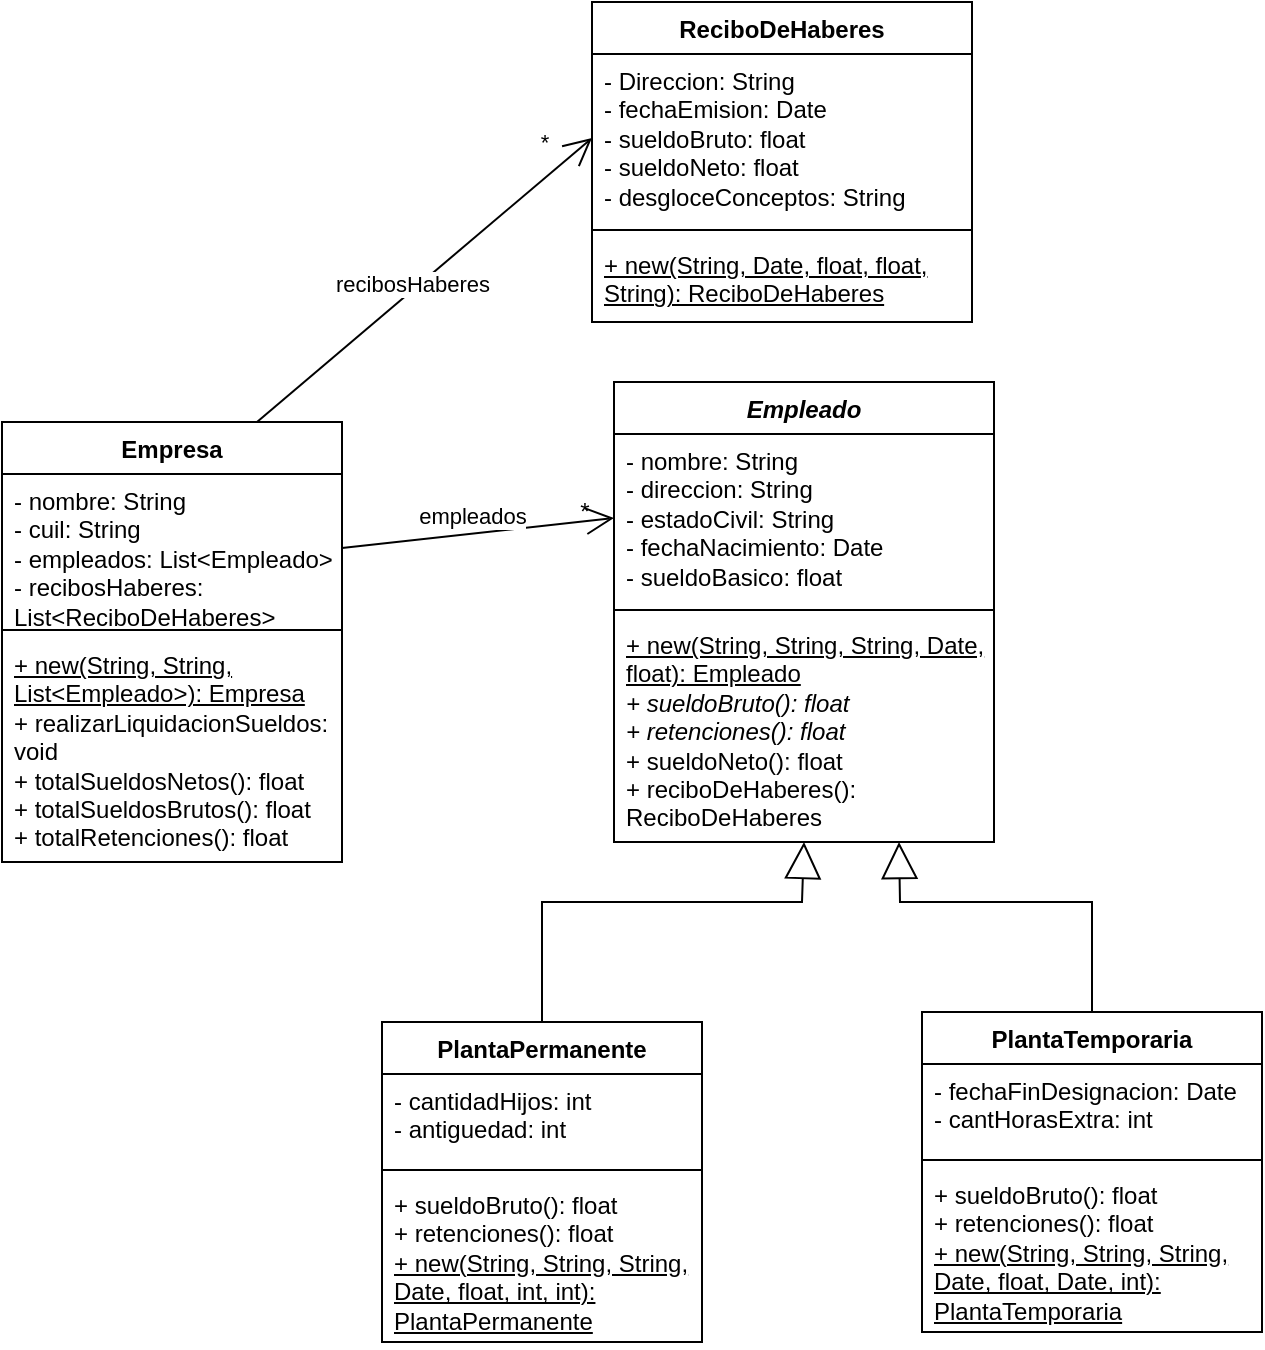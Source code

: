 <mxfile version="28.1.2">
  <diagram name="Page-1" id="5ffwMkhqinYpKWMneAhO">
    <mxGraphModel dx="1722" dy="1590" grid="1" gridSize="10" guides="1" tooltips="1" connect="1" arrows="1" fold="1" page="1" pageScale="1" pageWidth="850" pageHeight="1100" math="0" shadow="0">
      <root>
        <mxCell id="0" />
        <mxCell id="1" parent="0" />
        <mxCell id="J42q6f2a1OvCjdQg6M31-1" value="Empresa" style="swimlane;fontStyle=1;align=center;verticalAlign=top;childLayout=stackLayout;horizontal=1;startSize=26;horizontalStack=0;resizeParent=1;resizeParentMax=0;resizeLast=0;collapsible=1;marginBottom=0;whiteSpace=wrap;html=1;" parent="1" vertex="1">
          <mxGeometry x="-20" y="120" width="170" height="220" as="geometry" />
        </mxCell>
        <mxCell id="J42q6f2a1OvCjdQg6M31-2" value="- nombre: String&lt;br&gt;- cuil: String&lt;br&gt;- empleados: List&amp;lt;Empleado&amp;gt;&lt;br&gt;- recibosHaberes: List&amp;lt;ReciboDeHaberes&amp;gt;" style="text;strokeColor=none;fillColor=none;align=left;verticalAlign=top;spacingLeft=4;spacingRight=4;overflow=hidden;rotatable=0;points=[[0,0.5],[1,0.5]];portConstraint=eastwest;whiteSpace=wrap;html=1;" parent="J42q6f2a1OvCjdQg6M31-1" vertex="1">
          <mxGeometry y="26" width="170" height="74" as="geometry" />
        </mxCell>
        <mxCell id="J42q6f2a1OvCjdQg6M31-3" value="" style="line;strokeWidth=1;fillColor=none;align=left;verticalAlign=middle;spacingTop=-1;spacingLeft=3;spacingRight=3;rotatable=0;labelPosition=right;points=[];portConstraint=eastwest;strokeColor=inherit;" parent="J42q6f2a1OvCjdQg6M31-1" vertex="1">
          <mxGeometry y="100" width="170" height="8" as="geometry" />
        </mxCell>
        <mxCell id="J42q6f2a1OvCjdQg6M31-4" value="&lt;u&gt;+ new(String, String, List&amp;lt;Empleado&amp;gt;): Empresa&lt;/u&gt;&lt;br&gt;+ realizarLiquidacionSueldos: void&lt;br&gt;+ totalSueldosNetos(): float&lt;br&gt;+ totalSueldosBrutos(): float&lt;br&gt;+ totalRetenciones(): float" style="text;strokeColor=none;fillColor=none;align=left;verticalAlign=top;spacingLeft=4;spacingRight=4;overflow=hidden;rotatable=0;points=[[0,0.5],[1,0.5]];portConstraint=eastwest;whiteSpace=wrap;html=1;" parent="J42q6f2a1OvCjdQg6M31-1" vertex="1">
          <mxGeometry y="108" width="170" height="112" as="geometry" />
        </mxCell>
        <mxCell id="J42q6f2a1OvCjdQg6M31-5" value="&lt;div&gt;&lt;i&gt;Empleado&lt;/i&gt;&lt;/div&gt;" style="swimlane;fontStyle=1;align=center;verticalAlign=top;childLayout=stackLayout;horizontal=1;startSize=26;horizontalStack=0;resizeParent=1;resizeParentMax=0;resizeLast=0;collapsible=1;marginBottom=0;whiteSpace=wrap;html=1;" parent="1" vertex="1">
          <mxGeometry x="286" y="100" width="190" height="230" as="geometry" />
        </mxCell>
        <mxCell id="J42q6f2a1OvCjdQg6M31-6" value="- nombre: String&lt;br&gt;- direccion: String&lt;br&gt;- estadoCivil: String&lt;br&gt;- fechaNacimiento: Date&lt;br&gt;- sueldoBasico: float" style="text;strokeColor=none;fillColor=none;align=left;verticalAlign=top;spacingLeft=4;spacingRight=4;overflow=hidden;rotatable=0;points=[[0,0.5],[1,0.5]];portConstraint=eastwest;whiteSpace=wrap;html=1;" parent="J42q6f2a1OvCjdQg6M31-5" vertex="1">
          <mxGeometry y="26" width="190" height="84" as="geometry" />
        </mxCell>
        <mxCell id="J42q6f2a1OvCjdQg6M31-7" value="" style="line;strokeWidth=1;fillColor=none;align=left;verticalAlign=middle;spacingTop=-1;spacingLeft=3;spacingRight=3;rotatable=0;labelPosition=right;points=[];portConstraint=eastwest;strokeColor=inherit;" parent="J42q6f2a1OvCjdQg6M31-5" vertex="1">
          <mxGeometry y="110" width="190" height="8" as="geometry" />
        </mxCell>
        <mxCell id="J42q6f2a1OvCjdQg6M31-8" value="&lt;u&gt;+ new(String, String, String, Date, float): Empleado&lt;/u&gt;&lt;br&gt;&lt;i&gt;+ sueldoBruto(): float&lt;br&gt;+ retenciones(): float&lt;/i&gt;&lt;br&gt;+ sueldoNeto(): float&lt;br&gt;+ reciboDeHaberes(): ReciboDeHaberes&lt;div&gt;&lt;br/&gt;&lt;/div&gt;" style="text;strokeColor=none;fillColor=none;align=left;verticalAlign=top;spacingLeft=4;spacingRight=4;overflow=hidden;rotatable=0;points=[[0,0.5],[1,0.5]];portConstraint=eastwest;whiteSpace=wrap;html=1;" parent="J42q6f2a1OvCjdQg6M31-5" vertex="1">
          <mxGeometry y="118" width="190" height="112" as="geometry" />
        </mxCell>
        <mxCell id="J42q6f2a1OvCjdQg6M31-9" value="ReciboDeHaberes" style="swimlane;fontStyle=1;align=center;verticalAlign=top;childLayout=stackLayout;horizontal=1;startSize=26;horizontalStack=0;resizeParent=1;resizeParentMax=0;resizeLast=0;collapsible=1;marginBottom=0;whiteSpace=wrap;html=1;" parent="1" vertex="1">
          <mxGeometry x="275" y="-90" width="190" height="160" as="geometry" />
        </mxCell>
        <mxCell id="J42q6f2a1OvCjdQg6M31-10" value="- Direccion: String&lt;br&gt;- fechaEmision: Date&lt;br&gt;&lt;div&gt;- sueldoBruto: float&lt;/div&gt;&lt;div&gt;- sueldoNeto: float&lt;br&gt;- desgloceConceptos: String&lt;/div&gt;" style="text;strokeColor=none;fillColor=none;align=left;verticalAlign=top;spacingLeft=4;spacingRight=4;overflow=hidden;rotatable=0;points=[[0,0.5],[1,0.5]];portConstraint=eastwest;whiteSpace=wrap;html=1;" parent="J42q6f2a1OvCjdQg6M31-9" vertex="1">
          <mxGeometry y="26" width="190" height="84" as="geometry" />
        </mxCell>
        <mxCell id="J42q6f2a1OvCjdQg6M31-11" value="" style="line;strokeWidth=1;fillColor=none;align=left;verticalAlign=middle;spacingTop=-1;spacingLeft=3;spacingRight=3;rotatable=0;labelPosition=right;points=[];portConstraint=eastwest;strokeColor=inherit;" parent="J42q6f2a1OvCjdQg6M31-9" vertex="1">
          <mxGeometry y="110" width="190" height="8" as="geometry" />
        </mxCell>
        <mxCell id="J42q6f2a1OvCjdQg6M31-12" value="&lt;u&gt;+ new(String, Date, float, float, String): ReciboDeHaberes&lt;/u&gt;" style="text;strokeColor=none;fillColor=none;align=left;verticalAlign=top;spacingLeft=4;spacingRight=4;overflow=hidden;rotatable=0;points=[[0,0.5],[1,0.5]];portConstraint=eastwest;whiteSpace=wrap;html=1;" parent="J42q6f2a1OvCjdQg6M31-9" vertex="1">
          <mxGeometry y="118" width="190" height="42" as="geometry" />
        </mxCell>
        <mxCell id="J42q6f2a1OvCjdQg6M31-13" value="PlantaPermanente" style="swimlane;fontStyle=1;align=center;verticalAlign=top;childLayout=stackLayout;horizontal=1;startSize=26;horizontalStack=0;resizeParent=1;resizeParentMax=0;resizeLast=0;collapsible=1;marginBottom=0;whiteSpace=wrap;html=1;" parent="1" vertex="1">
          <mxGeometry x="170" y="420" width="160" height="160" as="geometry" />
        </mxCell>
        <mxCell id="J42q6f2a1OvCjdQg6M31-14" value="- cantidadHijos: int&lt;br&gt;- antiguedad: int" style="text;strokeColor=none;fillColor=none;align=left;verticalAlign=top;spacingLeft=4;spacingRight=4;overflow=hidden;rotatable=0;points=[[0,0.5],[1,0.5]];portConstraint=eastwest;whiteSpace=wrap;html=1;" parent="J42q6f2a1OvCjdQg6M31-13" vertex="1">
          <mxGeometry y="26" width="160" height="44" as="geometry" />
        </mxCell>
        <mxCell id="J42q6f2a1OvCjdQg6M31-15" value="" style="line;strokeWidth=1;fillColor=none;align=left;verticalAlign=middle;spacingTop=-1;spacingLeft=3;spacingRight=3;rotatable=0;labelPosition=right;points=[];portConstraint=eastwest;strokeColor=inherit;" parent="J42q6f2a1OvCjdQg6M31-13" vertex="1">
          <mxGeometry y="70" width="160" height="8" as="geometry" />
        </mxCell>
        <mxCell id="J42q6f2a1OvCjdQg6M31-16" value="+ sueldoBruto(): float&lt;br&gt;+ retenciones(): float&lt;br&gt;&lt;u&gt;+ new(String, String, String, Date, float, int, int): PlantaPermanente&lt;/u&gt;" style="text;strokeColor=none;fillColor=none;align=left;verticalAlign=top;spacingLeft=4;spacingRight=4;overflow=hidden;rotatable=0;points=[[0,0.5],[1,0.5]];portConstraint=eastwest;whiteSpace=wrap;html=1;" parent="J42q6f2a1OvCjdQg6M31-13" vertex="1">
          <mxGeometry y="78" width="160" height="82" as="geometry" />
        </mxCell>
        <mxCell id="J42q6f2a1OvCjdQg6M31-17" value="PlantaTemporaria" style="swimlane;fontStyle=1;align=center;verticalAlign=top;childLayout=stackLayout;horizontal=1;startSize=26;horizontalStack=0;resizeParent=1;resizeParentMax=0;resizeLast=0;collapsible=1;marginBottom=0;whiteSpace=wrap;html=1;" parent="1" vertex="1">
          <mxGeometry x="440" y="415" width="170" height="160" as="geometry" />
        </mxCell>
        <mxCell id="J42q6f2a1OvCjdQg6M31-18" value="- fechaFinDesignacion: Date&lt;br&gt;- cantHorasExtra: int" style="text;strokeColor=none;fillColor=none;align=left;verticalAlign=top;spacingLeft=4;spacingRight=4;overflow=hidden;rotatable=0;points=[[0,0.5],[1,0.5]];portConstraint=eastwest;whiteSpace=wrap;html=1;" parent="J42q6f2a1OvCjdQg6M31-17" vertex="1">
          <mxGeometry y="26" width="170" height="44" as="geometry" />
        </mxCell>
        <mxCell id="J42q6f2a1OvCjdQg6M31-19" value="" style="line;strokeWidth=1;fillColor=none;align=left;verticalAlign=middle;spacingTop=-1;spacingLeft=3;spacingRight=3;rotatable=0;labelPosition=right;points=[];portConstraint=eastwest;strokeColor=inherit;" parent="J42q6f2a1OvCjdQg6M31-17" vertex="1">
          <mxGeometry y="70" width="170" height="8" as="geometry" />
        </mxCell>
        <mxCell id="J42q6f2a1OvCjdQg6M31-20" value="+ sueldoBruto(): float&lt;br&gt;+ retenciones(): float&lt;br&gt;&lt;u&gt;+ new(String, String, String, Date, float, Date, int): PlantaTemporaria&lt;/u&gt;" style="text;strokeColor=none;fillColor=none;align=left;verticalAlign=top;spacingLeft=4;spacingRight=4;overflow=hidden;rotatable=0;points=[[0,0.5],[1,0.5]];portConstraint=eastwest;whiteSpace=wrap;html=1;" parent="J42q6f2a1OvCjdQg6M31-17" vertex="1">
          <mxGeometry y="78" width="170" height="82" as="geometry" />
        </mxCell>
        <mxCell id="EdGxASpUeS1JBuMaIeyQ-1" value="" style="endArrow=block;endSize=16;endFill=0;html=1;rounded=0;exitX=0.5;exitY=0;exitDx=0;exitDy=0;entryX=0.5;entryY=1;entryDx=0;entryDy=0;" parent="1" source="J42q6f2a1OvCjdQg6M31-13" target="J42q6f2a1OvCjdQg6M31-5" edge="1">
          <mxGeometry width="160" relative="1" as="geometry">
            <mxPoint x="350" y="320" as="sourcePoint" />
            <mxPoint x="510" y="320" as="targetPoint" />
            <Array as="points">
              <mxPoint x="250" y="360" />
              <mxPoint x="380" y="360" />
            </Array>
          </mxGeometry>
        </mxCell>
        <mxCell id="EdGxASpUeS1JBuMaIeyQ-2" value="" style="endArrow=block;endSize=16;endFill=0;html=1;rounded=0;exitX=0.5;exitY=0;exitDx=0;exitDy=0;entryX=0.75;entryY=1;entryDx=0;entryDy=0;" parent="1" source="J42q6f2a1OvCjdQg6M31-17" target="J42q6f2a1OvCjdQg6M31-5" edge="1">
          <mxGeometry width="160" relative="1" as="geometry">
            <mxPoint x="560" y="450" as="sourcePoint" />
            <mxPoint x="540" y="330" as="targetPoint" />
            <Array as="points">
              <mxPoint x="525" y="360" />
              <mxPoint x="429" y="360" />
            </Array>
          </mxGeometry>
        </mxCell>
        <mxCell id="EdGxASpUeS1JBuMaIeyQ-3" value="" style="endArrow=open;endFill=1;endSize=12;html=1;rounded=0;exitX=1;exitY=0.5;exitDx=0;exitDy=0;entryX=0;entryY=0.5;entryDx=0;entryDy=0;" parent="1" source="J42q6f2a1OvCjdQg6M31-2" target="J42q6f2a1OvCjdQg6M31-6" edge="1">
          <mxGeometry width="160" relative="1" as="geometry">
            <mxPoint x="350" y="200" as="sourcePoint" />
            <mxPoint x="510" y="200" as="targetPoint" />
          </mxGeometry>
        </mxCell>
        <mxCell id="EdGxASpUeS1JBuMaIeyQ-5" value="empleados" style="edgeLabel;html=1;align=center;verticalAlign=middle;resizable=0;points=[];" parent="EdGxASpUeS1JBuMaIeyQ-3" vertex="1" connectable="0">
          <mxGeometry x="-0.029" y="9" relative="1" as="geometry">
            <mxPoint as="offset" />
          </mxGeometry>
        </mxCell>
        <mxCell id="EdGxASpUeS1JBuMaIeyQ-4" value="" style="endArrow=open;endFill=1;endSize=12;html=1;rounded=0;exitX=0.75;exitY=0;exitDx=0;exitDy=0;entryX=0;entryY=0.5;entryDx=0;entryDy=0;" parent="1" source="J42q6f2a1OvCjdQg6M31-1" target="J42q6f2a1OvCjdQg6M31-10" edge="1">
          <mxGeometry width="160" relative="1" as="geometry">
            <mxPoint x="350" y="200" as="sourcePoint" />
            <mxPoint x="510" y="200" as="targetPoint" />
          </mxGeometry>
        </mxCell>
        <mxCell id="EdGxASpUeS1JBuMaIeyQ-7" value="recibosHaberes" style="edgeLabel;html=1;align=center;verticalAlign=middle;resizable=0;points=[];" parent="EdGxASpUeS1JBuMaIeyQ-4" vertex="1" connectable="0">
          <mxGeometry x="-0.068" y="2" relative="1" as="geometry">
            <mxPoint y="-1" as="offset" />
          </mxGeometry>
        </mxCell>
        <mxCell id="EdGxASpUeS1JBuMaIeyQ-8" value="*" style="edgeLabel;html=1;align=center;verticalAlign=middle;resizable=0;points=[];" parent="EdGxASpUeS1JBuMaIeyQ-4" vertex="1" connectable="0">
          <mxGeometry x="0.82" y="-2" relative="1" as="geometry">
            <mxPoint x="-11" y="-12" as="offset" />
          </mxGeometry>
        </mxCell>
        <mxCell id="EdGxASpUeS1JBuMaIeyQ-6" value="*" style="text;html=1;align=center;verticalAlign=middle;resizable=0;points=[];autosize=1;strokeColor=none;fillColor=none;" parent="1" vertex="1">
          <mxGeometry x="256" y="150" width="30" height="30" as="geometry" />
        </mxCell>
      </root>
    </mxGraphModel>
  </diagram>
</mxfile>
